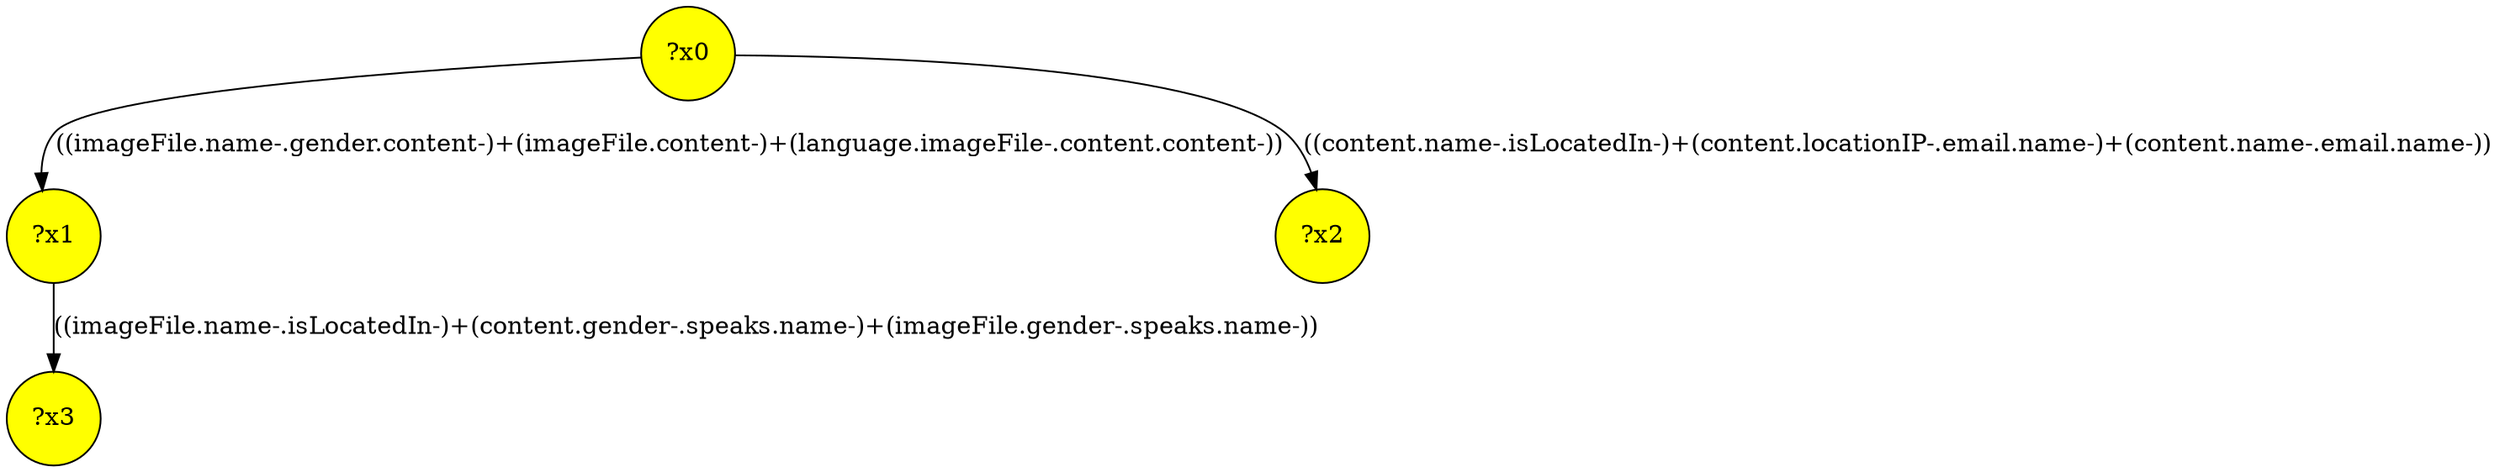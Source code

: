 digraph g {
	x1 [fillcolor="yellow", style="filled," shape=circle, label="?x1"];
	x0 [fillcolor="yellow", style="filled," shape=circle, label="?x0"];
	x2 [fillcolor="yellow", style="filled," shape=circle, label="?x2"];
	x3 [fillcolor="yellow", style="filled," shape=circle, label="?x3"];
	x0 -> x1 [label="((imageFile.name-.gender.content-)+(imageFile.content-)+(language.imageFile-.content.content-))"];
	x0 -> x2 [label="((content.name-.isLocatedIn-)+(content.locationIP-.email.name-)+(content.name-.email.name-))"];
	x1 -> x3 [label="((imageFile.name-.isLocatedIn-)+(content.gender-.speaks.name-)+(imageFile.gender-.speaks.name-))"];
}
